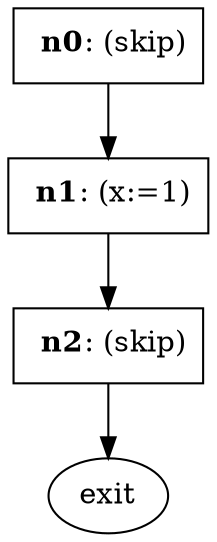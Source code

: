 digraph product {
n0 [label=< <B>n0</B>: (skip)>, shape=box]
n0 -> n1
n1 [label=< <B>n1</B>: (x:=1)>, shape=box]
n1 -> n2
n2 [label=< <B>n2</B>: (skip)>, shape=box]
n2 -> exit
}

